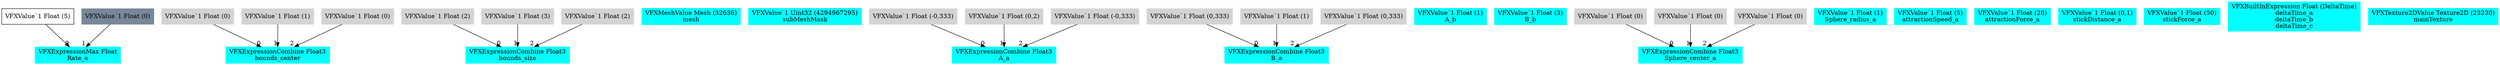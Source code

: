 digraph G {
node0 [shape="box" color="cyan" style="filled" label="VFXExpressionMax Float
Rate_a"]
node1 [shape="box" label="VFXValue`1 Float (5)"]
node2 [shape="box" color="lightslategray" style="filled" label="VFXValue`1 Float (0)"]
node3 [shape="box" color="cyan" style="filled" label="VFXExpressionCombine Float3
bounds_center"]
node4 [shape="box" color="lightgray" style="filled" label="VFXValue`1 Float (0)"]
node5 [shape="box" color="lightgray" style="filled" label="VFXValue`1 Float (1)"]
node6 [shape="box" color="lightgray" style="filled" label="VFXValue`1 Float (0)"]
node7 [shape="box" color="cyan" style="filled" label="VFXExpressionCombine Float3
bounds_size"]
node8 [shape="box" color="lightgray" style="filled" label="VFXValue`1 Float (2)"]
node9 [shape="box" color="lightgray" style="filled" label="VFXValue`1 Float (3)"]
node10 [shape="box" color="lightgray" style="filled" label="VFXValue`1 Float (2)"]
node11 [shape="box" color="cyan" style="filled" label="VFXMeshValue Mesh (32636)
mesh"]
node12 [shape="box" color="cyan" style="filled" label="VFXValue`1 Uint32 (4294967295)
subMeshMask"]
node13 [shape="box" color="cyan" style="filled" label="VFXExpressionCombine Float3
A_a"]
node14 [shape="box" color="lightgray" style="filled" label="VFXValue`1 Float (-0,333)"]
node15 [shape="box" color="lightgray" style="filled" label="VFXValue`1 Float (0,2)"]
node16 [shape="box" color="lightgray" style="filled" label="VFXValue`1 Float (-0,333)"]
node17 [shape="box" color="cyan" style="filled" label="VFXExpressionCombine Float3
B_a"]
node18 [shape="box" color="lightgray" style="filled" label="VFXValue`1 Float (0,333)"]
node19 [shape="box" color="lightgray" style="filled" label="VFXValue`1 Float (1)"]
node20 [shape="box" color="lightgray" style="filled" label="VFXValue`1 Float (0,333)"]
node21 [shape="box" color="cyan" style="filled" label="VFXValue`1 Float (1)
A_b"]
node22 [shape="box" color="cyan" style="filled" label="VFXValue`1 Float (3)
B_b"]
node23 [shape="box" color="cyan" style="filled" label="VFXExpressionCombine Float3
Sphere_center_a"]
node24 [shape="box" color="lightgray" style="filled" label="VFXValue`1 Float (0)"]
node25 [shape="box" color="lightgray" style="filled" label="VFXValue`1 Float (0)"]
node26 [shape="box" color="lightgray" style="filled" label="VFXValue`1 Float (0)"]
node27 [shape="box" color="cyan" style="filled" label="VFXValue`1 Float (1)
Sphere_radius_a"]
node28 [shape="box" color="cyan" style="filled" label="VFXValue`1 Float (5)
attractionSpeed_a"]
node29 [shape="box" color="cyan" style="filled" label="VFXValue`1 Float (20)
attractionForce_a"]
node30 [shape="box" color="cyan" style="filled" label="VFXValue`1 Float (0,1)
stickDistance_a"]
node31 [shape="box" color="cyan" style="filled" label="VFXValue`1 Float (50)
stickForce_a"]
node32 [shape="box" color="cyan" style="filled" label="VFXBuiltInExpression Float (DeltaTime)
deltaTime_a
deltaTime_b
deltaTime_c"]
node33 [shape="box" color="cyan" style="filled" label="VFXTexture2DValue Texture2D (23230)
mainTexture"]
node1 -> node0 [headlabel="0"]
node2 -> node0 [headlabel="1"]
node4 -> node3 [headlabel="0"]
node5 -> node3 [headlabel="1"]
node6 -> node3 [headlabel="2"]
node8 -> node7 [headlabel="0"]
node9 -> node7 [headlabel="1"]
node10 -> node7 [headlabel="2"]
node14 -> node13 [headlabel="0"]
node15 -> node13 [headlabel="1"]
node16 -> node13 [headlabel="2"]
node18 -> node17 [headlabel="0"]
node19 -> node17 [headlabel="1"]
node20 -> node17 [headlabel="2"]
node24 -> node23 [headlabel="0"]
node25 -> node23 [headlabel="1"]
node26 -> node23 [headlabel="2"]
}
